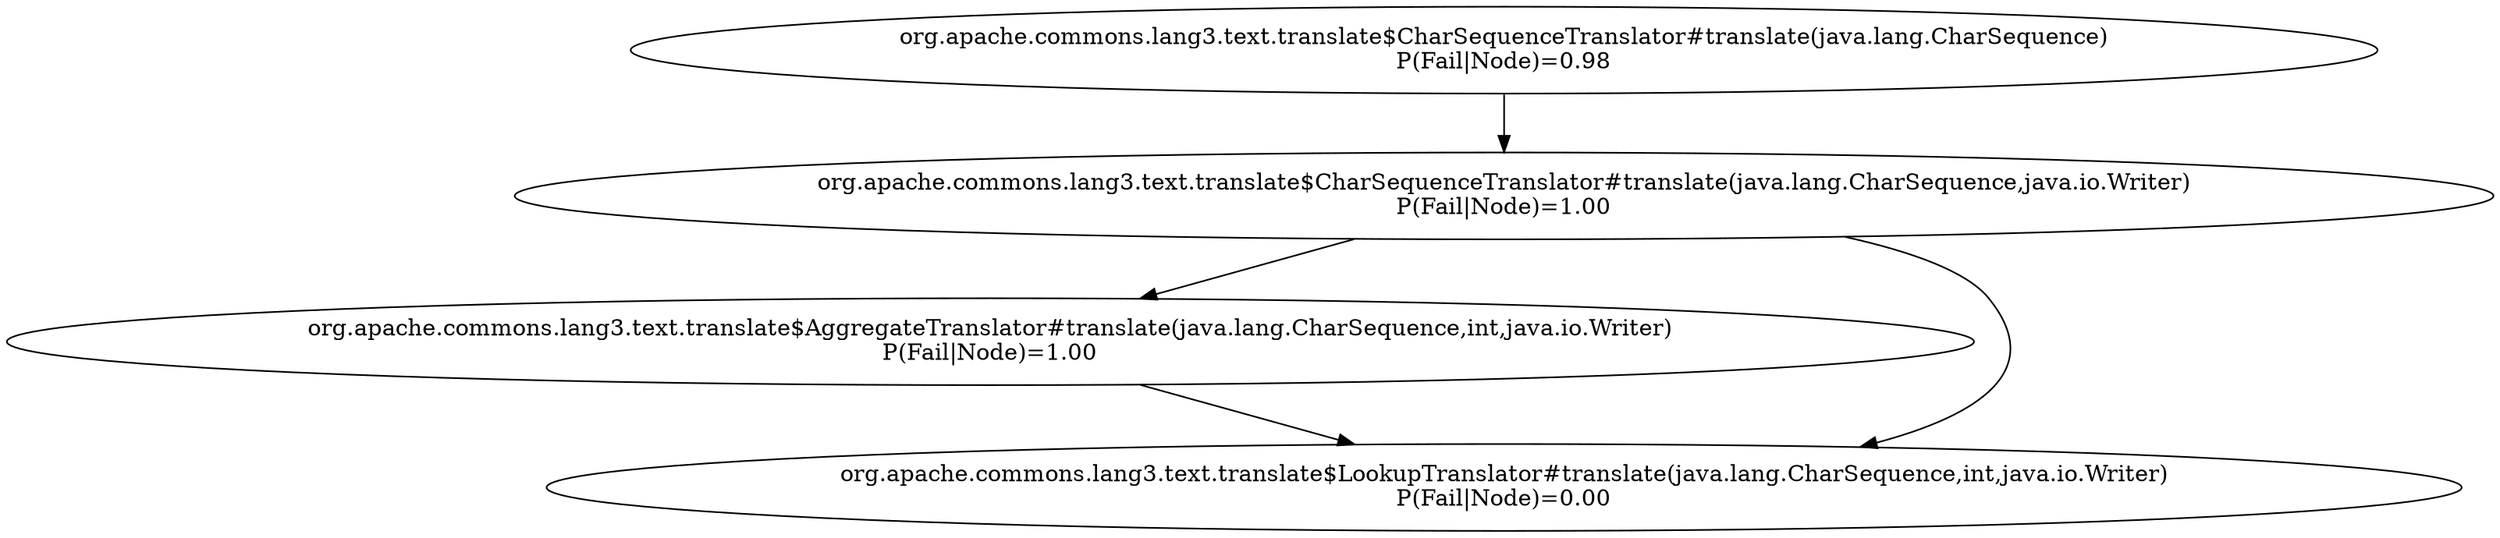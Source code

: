 digraph G {
  "org.apache.commons.lang3.text.translate$AggregateTranslator#translate(java.lang.CharSequence,int,java.io.Writer)" [label="org.apache.commons.lang3.text.translate$AggregateTranslator#translate(java.lang.CharSequence,int,java.io.Writer)\nP(Fail|Node)=1.00"];
  "org.apache.commons.lang3.text.translate$LookupTranslator#translate(java.lang.CharSequence,int,java.io.Writer)" [label="org.apache.commons.lang3.text.translate$LookupTranslator#translate(java.lang.CharSequence,int,java.io.Writer)\nP(Fail|Node)=0.00"];
  "org.apache.commons.lang3.text.translate$CharSequenceTranslator#translate(java.lang.CharSequence,java.io.Writer)" [label="org.apache.commons.lang3.text.translate$CharSequenceTranslator#translate(java.lang.CharSequence,java.io.Writer)\nP(Fail|Node)=1.00"];
  "org.apache.commons.lang3.text.translate$CharSequenceTranslator#translate(java.lang.CharSequence)" [label="org.apache.commons.lang3.text.translate$CharSequenceTranslator#translate(java.lang.CharSequence)\nP(Fail|Node)=0.98"];
  "org.apache.commons.lang3.text.translate$AggregateTranslator#translate(java.lang.CharSequence,int,java.io.Writer)" -> "org.apache.commons.lang3.text.translate$LookupTranslator#translate(java.lang.CharSequence,int,java.io.Writer)";
  "org.apache.commons.lang3.text.translate$CharSequenceTranslator#translate(java.lang.CharSequence,java.io.Writer)" -> "org.apache.commons.lang3.text.translate$LookupTranslator#translate(java.lang.CharSequence,int,java.io.Writer)";
  "org.apache.commons.lang3.text.translate$CharSequenceTranslator#translate(java.lang.CharSequence,java.io.Writer)" -> "org.apache.commons.lang3.text.translate$AggregateTranslator#translate(java.lang.CharSequence,int,java.io.Writer)";
  "org.apache.commons.lang3.text.translate$CharSequenceTranslator#translate(java.lang.CharSequence)" -> "org.apache.commons.lang3.text.translate$CharSequenceTranslator#translate(java.lang.CharSequence,java.io.Writer)";
}
